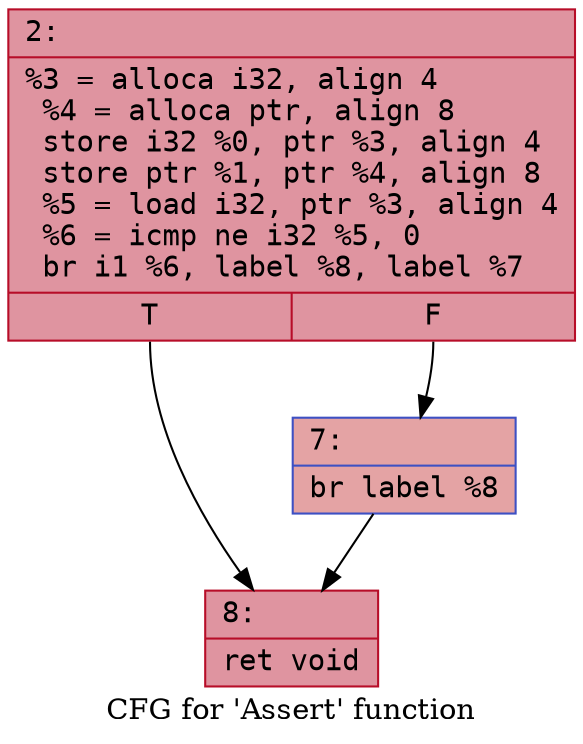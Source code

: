digraph "CFG for 'Assert' function" {
	label="CFG for 'Assert' function";

	Node0x600000528640 [shape=record,color="#b70d28ff", style=filled, fillcolor="#b70d2870" fontname="Courier",label="{2:\l|  %3 = alloca i32, align 4\l  %4 = alloca ptr, align 8\l  store i32 %0, ptr %3, align 4\l  store ptr %1, ptr %4, align 8\l  %5 = load i32, ptr %3, align 4\l  %6 = icmp ne i32 %5, 0\l  br i1 %6, label %8, label %7\l|{<s0>T|<s1>F}}"];
	Node0x600000528640:s0 -> Node0x6000005286e0[tooltip="2 -> 8\nProbability 62.50%" ];
	Node0x600000528640:s1 -> Node0x600000528690[tooltip="2 -> 7\nProbability 37.50%" ];
	Node0x600000528690 [shape=record,color="#3d50c3ff", style=filled, fillcolor="#c32e3170" fontname="Courier",label="{7:\l|  br label %8\l}"];
	Node0x600000528690 -> Node0x6000005286e0[tooltip="7 -> 8\nProbability 100.00%" ];
	Node0x6000005286e0 [shape=record,color="#b70d28ff", style=filled, fillcolor="#b70d2870" fontname="Courier",label="{8:\l|  ret void\l}"];
}
